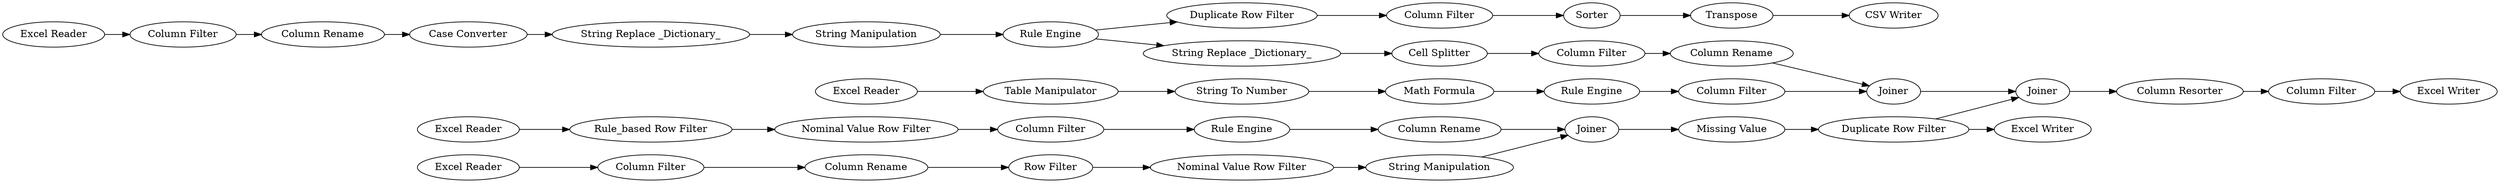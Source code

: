 digraph {
	"-508729231290161424_11" [label="Missing Value"]
	"-508729231290161424_49" [label="String To Number"]
	"-508729231290161424_2" [label="Excel Reader"]
	"-508729231290161424_1" [label="Excel Reader"]
	"-508729231290161424_54" [label=Joiner]
	"-508729231290161424_18" [label="Column Rename"]
	"-508729231290161424_51" [label="Math Formula"]
	"-508729231290161424_46" [label="Excel Reader"]
	"-508729231290161424_36" [label="Column Filter"]
	"-508729231290161424_7" [label="String Manipulation"]
	"-508729231290161424_3" [label="Column Filter"]
	"-508729231290161424_6" [label="Nominal Value Row Filter"]
	"-508729231290161424_45" [label="Column Rename"]
	"-508729231290161424_43" [label="Cell Splitter"]
	"-508729231290161424_52" [label="Column Filter"]
	"-508729231290161424_21" [label=Joiner]
	"-508729231290161424_48" [label="Table Manipulator"]
	"-508729231290161424_31" [label="String Replace _Dictionary_"]
	"-508729231290161424_20" [label="Rule Engine"]
	"-508729231290161424_50" [label="Rule Engine"]
	"-508729231290161424_23" [label="Rule_based Row Filter"]
	"-508729231290161424_42" [label="String Manipulation"]
	"-508729231290161424_9" [label="Nominal Value Row Filter"]
	"-508729231290161424_37" [label="CSV Writer"]
	"-508729231290161424_57" [label="Column Resorter"]
	"-508729231290161424_25" [label="Excel Reader"]
	"-508729231290161424_32" [label="Rule Engine"]
	"-508729231290161424_34" [label="Duplicate Row Filter"]
	"-508729231290161424_26" [label="Column Filter"]
	"-508729231290161424_27" [label="Column Rename"]
	"-508729231290161424_4" [label="Column Rename"]
	"-508729231290161424_44" [label="Column Filter"]
	"-508729231290161424_53" [label=Joiner]
	"-508729231290161424_56" [label="Excel Writer"]
	"-508729231290161424_55" [label="Excel Writer"]
	"-508729231290161424_5" [label="Row Filter"]
	"-508729231290161424_24" [label="Column Filter"]
	"-508729231290161424_58" [label="Column Filter"]
	"-508729231290161424_47" [label="Duplicate Row Filter"]
	"-508729231290161424_39" [label="String Replace _Dictionary_"]
	"-508729231290161424_29" [label="Case Converter"]
	"-508729231290161424_40" [label=Transpose]
	"-508729231290161424_38" [label=Sorter]
	"-508729231290161424_29" -> "-508729231290161424_31"
	"-508729231290161424_1" -> "-508729231290161424_3"
	"-508729231290161424_51" -> "-508729231290161424_50"
	"-508729231290161424_32" -> "-508729231290161424_34"
	"-508729231290161424_5" -> "-508729231290161424_6"
	"-508729231290161424_25" -> "-508729231290161424_26"
	"-508729231290161424_26" -> "-508729231290161424_27"
	"-508729231290161424_58" -> "-508729231290161424_55"
	"-508729231290161424_34" -> "-508729231290161424_36"
	"-508729231290161424_52" -> "-508729231290161424_53"
	"-508729231290161424_7" -> "-508729231290161424_21"
	"-508729231290161424_42" -> "-508729231290161424_32"
	"-508729231290161424_43" -> "-508729231290161424_44"
	"-508729231290161424_9" -> "-508729231290161424_24"
	"-508729231290161424_47" -> "-508729231290161424_54"
	"-508729231290161424_39" -> "-508729231290161424_43"
	"-508729231290161424_32" -> "-508729231290161424_39"
	"-508729231290161424_40" -> "-508729231290161424_37"
	"-508729231290161424_3" -> "-508729231290161424_4"
	"-508729231290161424_24" -> "-508729231290161424_20"
	"-508729231290161424_2" -> "-508729231290161424_23"
	"-508729231290161424_49" -> "-508729231290161424_51"
	"-508729231290161424_53" -> "-508729231290161424_54"
	"-508729231290161424_36" -> "-508729231290161424_38"
	"-508729231290161424_6" -> "-508729231290161424_7"
	"-508729231290161424_23" -> "-508729231290161424_9"
	"-508729231290161424_54" -> "-508729231290161424_57"
	"-508729231290161424_57" -> "-508729231290161424_58"
	"-508729231290161424_48" -> "-508729231290161424_49"
	"-508729231290161424_27" -> "-508729231290161424_29"
	"-508729231290161424_11" -> "-508729231290161424_47"
	"-508729231290161424_46" -> "-508729231290161424_48"
	"-508729231290161424_44" -> "-508729231290161424_45"
	"-508729231290161424_20" -> "-508729231290161424_18"
	"-508729231290161424_38" -> "-508729231290161424_40"
	"-508729231290161424_45" -> "-508729231290161424_53"
	"-508729231290161424_47" -> "-508729231290161424_56"
	"-508729231290161424_21" -> "-508729231290161424_11"
	"-508729231290161424_31" -> "-508729231290161424_42"
	"-508729231290161424_18" -> "-508729231290161424_21"
	"-508729231290161424_50" -> "-508729231290161424_52"
	"-508729231290161424_4" -> "-508729231290161424_5"
	rankdir=LR
}
